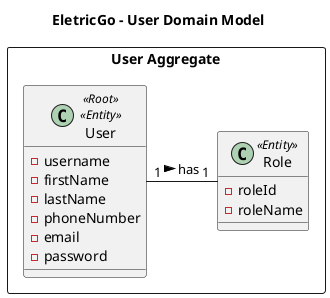 @startuml
title
EletricGo - User Domain Model
end title

package "User Aggregate" as u <<Rectangle>> {
class User <<Root>> <<Entity>> {
    - username
    - firstName
    - lastName
    - phoneNumber
    - email
    - password
}
class Role <<Entity>> {
- roleId
- roleName
}
}
User "1" -right- "1" Role : has >


@enduml
